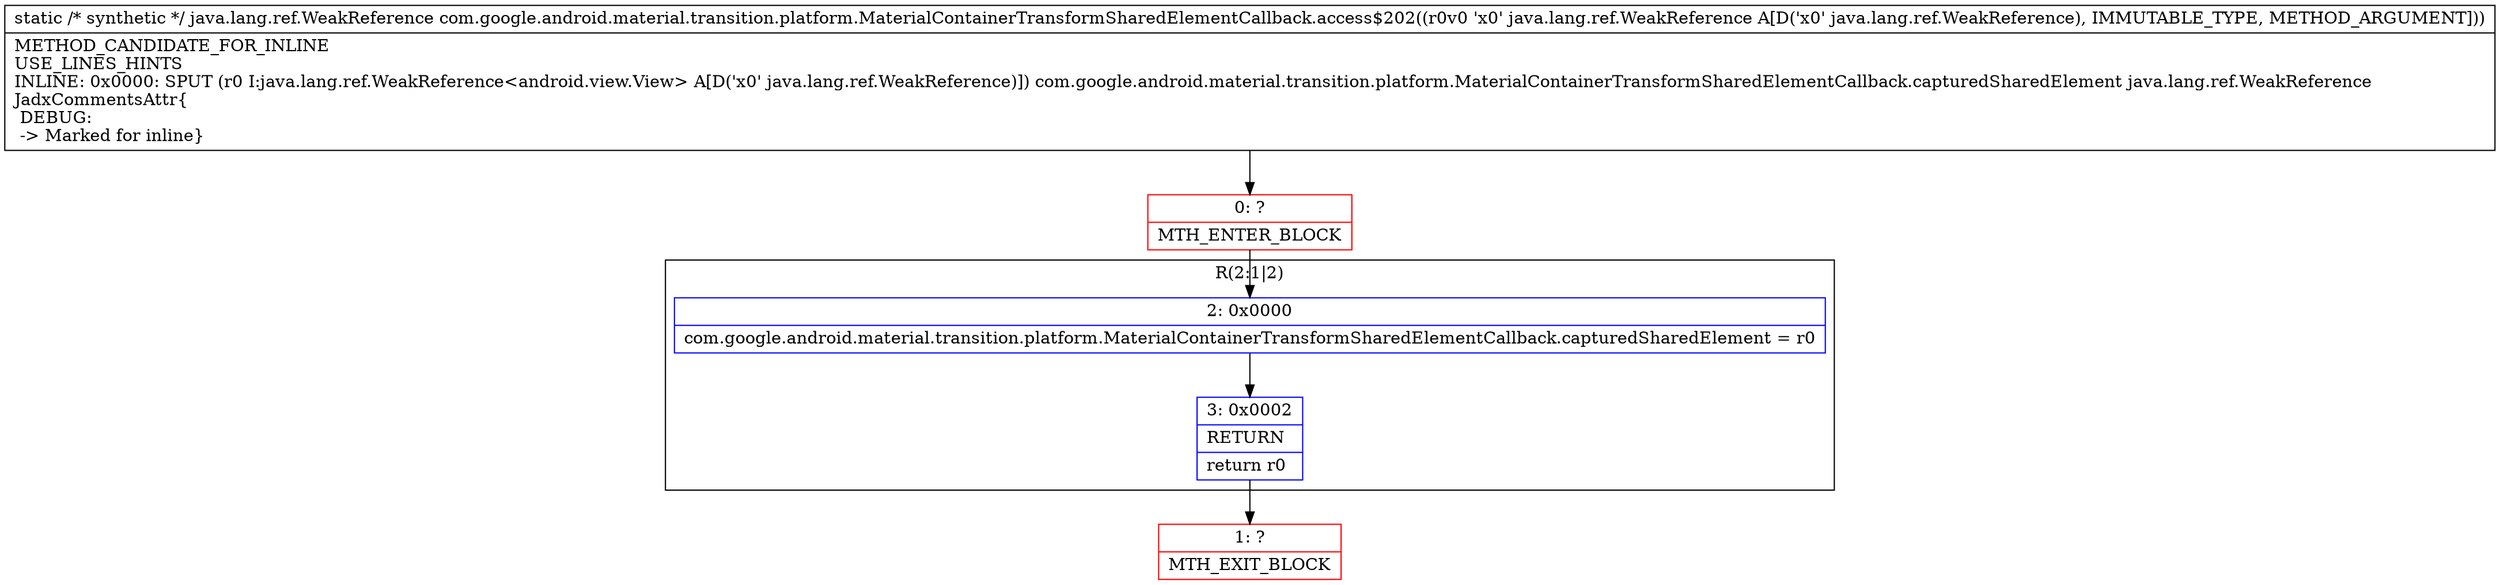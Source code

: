 digraph "CFG forcom.google.android.material.transition.platform.MaterialContainerTransformSharedElementCallback.access$202(Ljava\/lang\/ref\/WeakReference;)Ljava\/lang\/ref\/WeakReference;" {
subgraph cluster_Region_1981239817 {
label = "R(2:1|2)";
node [shape=record,color=blue];
Node_2 [shape=record,label="{2\:\ 0x0000|com.google.android.material.transition.platform.MaterialContainerTransformSharedElementCallback.capturedSharedElement = r0\l}"];
Node_3 [shape=record,label="{3\:\ 0x0002|RETURN\l|return r0\l}"];
}
Node_0 [shape=record,color=red,label="{0\:\ ?|MTH_ENTER_BLOCK\l}"];
Node_1 [shape=record,color=red,label="{1\:\ ?|MTH_EXIT_BLOCK\l}"];
MethodNode[shape=record,label="{static \/* synthetic *\/ java.lang.ref.WeakReference com.google.android.material.transition.platform.MaterialContainerTransformSharedElementCallback.access$202((r0v0 'x0' java.lang.ref.WeakReference A[D('x0' java.lang.ref.WeakReference), IMMUTABLE_TYPE, METHOD_ARGUMENT]))  | METHOD_CANDIDATE_FOR_INLINE\lUSE_LINES_HINTS\lINLINE: 0x0000: SPUT  (r0 I:java.lang.ref.WeakReference\<android.view.View\> A[D('x0' java.lang.ref.WeakReference)]) com.google.android.material.transition.platform.MaterialContainerTransformSharedElementCallback.capturedSharedElement java.lang.ref.WeakReference\lJadxCommentsAttr\{\l DEBUG: \l \-\> Marked for inline\}\l}"];
MethodNode -> Node_0;Node_2 -> Node_3;
Node_3 -> Node_1;
Node_0 -> Node_2;
}

